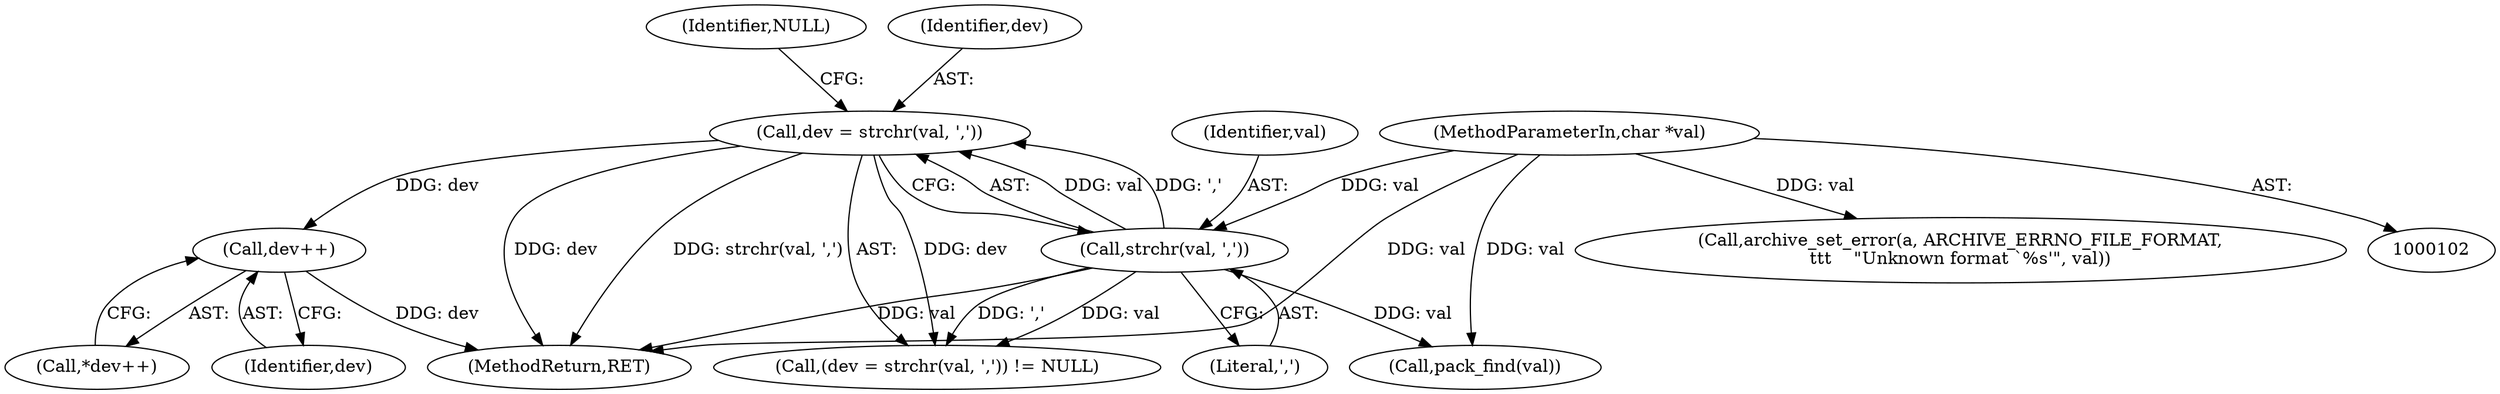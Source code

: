 digraph "0_libarchive_a550daeecf6bc689ade371349892ea17b5b97c77@pointer" {
"1000134" [label="(Call,dev++)"];
"1000125" [label="(Call,dev = strchr(val, ','))"];
"1000127" [label="(Call,strchr(val, ','))"];
"1000105" [label="(MethodParameterIn,char *val)"];
"1000130" [label="(Identifier,NULL)"];
"1000133" [label="(Call,*dev++)"];
"1000243" [label="(MethodReturn,RET)"];
"1000125" [label="(Call,dev = strchr(val, ','))"];
"1000124" [label="(Call,(dev = strchr(val, ',')) != NULL)"];
"1000145" [label="(Call,archive_set_error(a, ARCHIVE_ERRNO_FILE_FORMAT,\n\t\t\t    \"Unknown format `%s'\", val))"];
"1000135" [label="(Identifier,dev)"];
"1000128" [label="(Identifier,val)"];
"1000127" [label="(Call,strchr(val, ','))"];
"1000105" [label="(MethodParameterIn,char *val)"];
"1000129" [label="(Literal,',')"];
"1000141" [label="(Call,pack_find(val))"];
"1000134" [label="(Call,dev++)"];
"1000126" [label="(Identifier,dev)"];
"1000134" -> "1000133"  [label="AST: "];
"1000134" -> "1000135"  [label="CFG: "];
"1000135" -> "1000134"  [label="AST: "];
"1000133" -> "1000134"  [label="CFG: "];
"1000134" -> "1000243"  [label="DDG: dev"];
"1000125" -> "1000134"  [label="DDG: dev"];
"1000125" -> "1000124"  [label="AST: "];
"1000125" -> "1000127"  [label="CFG: "];
"1000126" -> "1000125"  [label="AST: "];
"1000127" -> "1000125"  [label="AST: "];
"1000130" -> "1000125"  [label="CFG: "];
"1000125" -> "1000243"  [label="DDG: dev"];
"1000125" -> "1000243"  [label="DDG: strchr(val, ',')"];
"1000125" -> "1000124"  [label="DDG: dev"];
"1000127" -> "1000125"  [label="DDG: val"];
"1000127" -> "1000125"  [label="DDG: ','"];
"1000127" -> "1000129"  [label="CFG: "];
"1000128" -> "1000127"  [label="AST: "];
"1000129" -> "1000127"  [label="AST: "];
"1000127" -> "1000243"  [label="DDG: val"];
"1000127" -> "1000124"  [label="DDG: val"];
"1000127" -> "1000124"  [label="DDG: ','"];
"1000105" -> "1000127"  [label="DDG: val"];
"1000127" -> "1000141"  [label="DDG: val"];
"1000105" -> "1000102"  [label="AST: "];
"1000105" -> "1000243"  [label="DDG: val"];
"1000105" -> "1000141"  [label="DDG: val"];
"1000105" -> "1000145"  [label="DDG: val"];
}
